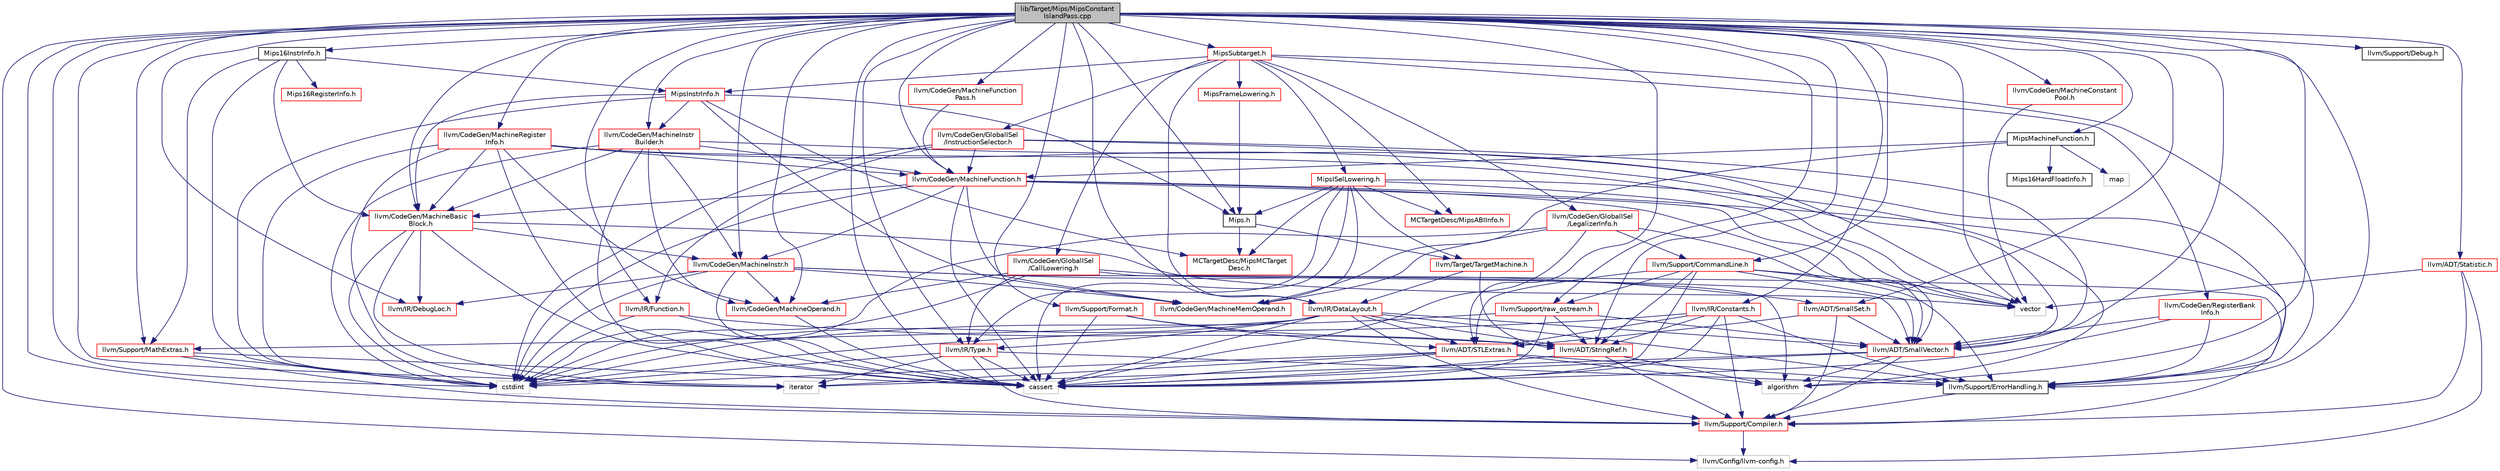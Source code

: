digraph "lib/Target/Mips/MipsConstantIslandPass.cpp"
{
 // LATEX_PDF_SIZE
  bgcolor="transparent";
  edge [fontname="Helvetica",fontsize="10",labelfontname="Helvetica",labelfontsize="10"];
  node [fontname="Helvetica",fontsize="10",shape=record];
  Node1 [label="lib/Target/Mips/MipsConstant\lIslandPass.cpp",height=0.2,width=0.4,color="black", fillcolor="grey75", style="filled", fontcolor="black",tooltip=" "];
  Node1 -> Node2 [color="midnightblue",fontsize="10",style="solid",fontname="Helvetica"];
  Node2 [label="Mips.h",height=0.2,width=0.4,color="black",URL="$Mips_8h.html",tooltip=" "];
  Node2 -> Node3 [color="midnightblue",fontsize="10",style="solid",fontname="Helvetica"];
  Node3 [label="MCTargetDesc/MipsMCTarget\lDesc.h",height=0.2,width=0.4,color="red",URL="$MipsMCTargetDesc_8h.html",tooltip=" "];
  Node2 -> Node13 [color="midnightblue",fontsize="10",style="solid",fontname="Helvetica"];
  Node13 [label="llvm/Target/TargetMachine.h",height=0.2,width=0.4,color="red",URL="$Target_2TargetMachine_8h.html",tooltip=" "];
  Node13 -> Node14 [color="midnightblue",fontsize="10",style="solid",fontname="Helvetica"];
  Node14 [label="llvm/ADT/StringRef.h",height=0.2,width=0.4,color="red",URL="$StringRef_8h.html",tooltip=" "];
  Node14 -> Node27 [color="midnightblue",fontsize="10",style="solid",fontname="Helvetica"];
  Node27 [label="llvm/Support/Compiler.h",height=0.2,width=0.4,color="red",URL="$Compiler_8h.html",tooltip=" "];
  Node27 -> Node28 [color="midnightblue",fontsize="10",style="solid",fontname="Helvetica"];
  Node28 [label="llvm/Config/llvm-config.h",height=0.2,width=0.4,color="grey75",tooltip=" "];
  Node14 -> Node30 [color="midnightblue",fontsize="10",style="solid",fontname="Helvetica"];
  Node30 [label="algorithm",height=0.2,width=0.4,color="grey75",tooltip=" "];
  Node14 -> Node16 [color="midnightblue",fontsize="10",style="solid",fontname="Helvetica"];
  Node16 [label="cassert",height=0.2,width=0.4,color="grey75",tooltip=" "];
  Node13 -> Node35 [color="midnightblue",fontsize="10",style="solid",fontname="Helvetica"];
  Node35 [label="llvm/IR/DataLayout.h",height=0.2,width=0.4,color="red",URL="$DataLayout_8h.html",tooltip=" "];
  Node35 -> Node52 [color="midnightblue",fontsize="10",style="solid",fontname="Helvetica"];
  Node52 [label="llvm/ADT/STLExtras.h",height=0.2,width=0.4,color="red",URL="$STLExtras_8h.html",tooltip=" "];
  Node52 -> Node42 [color="midnightblue",fontsize="10",style="solid",fontname="Helvetica"];
  Node42 [label="llvm/Support/ErrorHandling.h",height=0.2,width=0.4,color="black",URL="$Support_2ErrorHandling_8h.html",tooltip=" "];
  Node42 -> Node27 [color="midnightblue",fontsize="10",style="solid",fontname="Helvetica"];
  Node52 -> Node30 [color="midnightblue",fontsize="10",style="solid",fontname="Helvetica"];
  Node52 -> Node16 [color="midnightblue",fontsize="10",style="solid",fontname="Helvetica"];
  Node52 -> Node18 [color="midnightblue",fontsize="10",style="solid",fontname="Helvetica"];
  Node18 [label="cstdint",height=0.2,width=0.4,color="grey75",tooltip=" "];
  Node52 -> Node50 [color="midnightblue",fontsize="10",style="solid",fontname="Helvetica"];
  Node50 [label="iterator",height=0.2,width=0.4,color="grey75",tooltip=" "];
  Node35 -> Node46 [color="midnightblue",fontsize="10",style="solid",fontname="Helvetica"];
  Node46 [label="llvm/ADT/SmallVector.h",height=0.2,width=0.4,color="red",URL="$SmallVector_8h.html",tooltip=" "];
  Node46 -> Node27 [color="midnightblue",fontsize="10",style="solid",fontname="Helvetica"];
  Node46 -> Node30 [color="midnightblue",fontsize="10",style="solid",fontname="Helvetica"];
  Node46 -> Node16 [color="midnightblue",fontsize="10",style="solid",fontname="Helvetica"];
  Node46 -> Node50 [color="midnightblue",fontsize="10",style="solid",fontname="Helvetica"];
  Node35 -> Node14 [color="midnightblue",fontsize="10",style="solid",fontname="Helvetica"];
  Node35 -> Node59 [color="midnightblue",fontsize="10",style="solid",fontname="Helvetica"];
  Node59 [label="llvm/IR/Type.h",height=0.2,width=0.4,color="red",URL="$Type_8h.html",tooltip=" "];
  Node59 -> Node27 [color="midnightblue",fontsize="10",style="solid",fontname="Helvetica"];
  Node59 -> Node42 [color="midnightblue",fontsize="10",style="solid",fontname="Helvetica"];
  Node59 -> Node16 [color="midnightblue",fontsize="10",style="solid",fontname="Helvetica"];
  Node59 -> Node18 [color="midnightblue",fontsize="10",style="solid",fontname="Helvetica"];
  Node59 -> Node50 [color="midnightblue",fontsize="10",style="solid",fontname="Helvetica"];
  Node35 -> Node27 [color="midnightblue",fontsize="10",style="solid",fontname="Helvetica"];
  Node35 -> Node42 [color="midnightblue",fontsize="10",style="solid",fontname="Helvetica"];
  Node35 -> Node37 [color="midnightblue",fontsize="10",style="solid",fontname="Helvetica"];
  Node37 [label="llvm/Support/MathExtras.h",height=0.2,width=0.4,color="red",URL="$MathExtras_8h.html",tooltip=" "];
  Node37 -> Node27 [color="midnightblue",fontsize="10",style="solid",fontname="Helvetica"];
  Node37 -> Node16 [color="midnightblue",fontsize="10",style="solid",fontname="Helvetica"];
  Node37 -> Node18 [color="midnightblue",fontsize="10",style="solid",fontname="Helvetica"];
  Node35 -> Node16 [color="midnightblue",fontsize="10",style="solid",fontname="Helvetica"];
  Node35 -> Node18 [color="midnightblue",fontsize="10",style="solid",fontname="Helvetica"];
  Node1 -> Node158 [color="midnightblue",fontsize="10",style="solid",fontname="Helvetica"];
  Node158 [label="Mips16InstrInfo.h",height=0.2,width=0.4,color="black",URL="$Mips16InstrInfo_8h.html",tooltip=" "];
  Node158 -> Node159 [color="midnightblue",fontsize="10",style="solid",fontname="Helvetica"];
  Node159 [label="Mips16RegisterInfo.h",height=0.2,width=0.4,color="red",URL="$Mips16RegisterInfo_8h.html",tooltip=" "];
  Node158 -> Node201 [color="midnightblue",fontsize="10",style="solid",fontname="Helvetica"];
  Node201 [label="MipsInstrInfo.h",height=0.2,width=0.4,color="red",URL="$MipsInstrInfo_8h.html",tooltip=" "];
  Node201 -> Node3 [color="midnightblue",fontsize="10",style="solid",fontname="Helvetica"];
  Node201 -> Node2 [color="midnightblue",fontsize="10",style="solid",fontname="Helvetica"];
  Node201 -> Node161 [color="midnightblue",fontsize="10",style="solid",fontname="Helvetica"];
  Node161 [label="llvm/CodeGen/MachineBasic\lBlock.h",height=0.2,width=0.4,color="red",URL="$MachineBasicBlock_8h.html",tooltip=" "];
  Node161 -> Node164 [color="midnightblue",fontsize="10",style="solid",fontname="Helvetica"];
  Node164 [label="llvm/CodeGen/MachineInstr.h",height=0.2,width=0.4,color="red",URL="$MachineInstr_8h.html",tooltip=" "];
  Node164 -> Node166 [color="midnightblue",fontsize="10",style="solid",fontname="Helvetica"];
  Node166 [label="llvm/ADT/SmallSet.h",height=0.2,width=0.4,color="red",URL="$SmallSet_8h.html",tooltip=" "];
  Node166 -> Node46 [color="midnightblue",fontsize="10",style="solid",fontname="Helvetica"];
  Node166 -> Node52 [color="midnightblue",fontsize="10",style="solid",fontname="Helvetica"];
  Node166 -> Node27 [color="midnightblue",fontsize="10",style="solid",fontname="Helvetica"];
  Node164 -> Node167 [color="midnightblue",fontsize="10",style="solid",fontname="Helvetica"];
  Node167 [label="llvm/CodeGen/MachineMemOperand.h",height=0.2,width=0.4,color="red",URL="$MachineMemOperand_8h.html",tooltip=" "];
  Node164 -> Node180 [color="midnightblue",fontsize="10",style="solid",fontname="Helvetica"];
  Node180 [label="llvm/CodeGen/MachineOperand.h",height=0.2,width=0.4,color="red",URL="$MachineOperand_8h.html",tooltip=" "];
  Node180 -> Node16 [color="midnightblue",fontsize="10",style="solid",fontname="Helvetica"];
  Node164 -> Node104 [color="midnightblue",fontsize="10",style="solid",fontname="Helvetica"];
  Node104 [label="llvm/IR/DebugLoc.h",height=0.2,width=0.4,color="red",URL="$DebugLoc_8h.html",tooltip=" "];
  Node164 -> Node30 [color="midnightblue",fontsize="10",style="solid",fontname="Helvetica"];
  Node164 -> Node16 [color="midnightblue",fontsize="10",style="solid",fontname="Helvetica"];
  Node164 -> Node18 [color="midnightblue",fontsize="10",style="solid",fontname="Helvetica"];
  Node161 -> Node104 [color="midnightblue",fontsize="10",style="solid",fontname="Helvetica"];
  Node161 -> Node16 [color="midnightblue",fontsize="10",style="solid",fontname="Helvetica"];
  Node161 -> Node18 [color="midnightblue",fontsize="10",style="solid",fontname="Helvetica"];
  Node161 -> Node50 [color="midnightblue",fontsize="10",style="solid",fontname="Helvetica"];
  Node161 -> Node57 [color="midnightblue",fontsize="10",style="solid",fontname="Helvetica"];
  Node57 [label="vector",height=0.2,width=0.4,color="grey75",tooltip=" "];
  Node201 -> Node202 [color="midnightblue",fontsize="10",style="solid",fontname="Helvetica"];
  Node202 [label="llvm/CodeGen/MachineInstr\lBuilder.h",height=0.2,width=0.4,color="red",URL="$MachineInstrBuilder_8h.html",tooltip=" "];
  Node202 -> Node161 [color="midnightblue",fontsize="10",style="solid",fontname="Helvetica"];
  Node202 -> Node206 [color="midnightblue",fontsize="10",style="solid",fontname="Helvetica"];
  Node206 [label="llvm/CodeGen/MachineFunction.h",height=0.2,width=0.4,color="red",URL="$MachineFunction_8h.html",tooltip=" "];
  Node206 -> Node46 [color="midnightblue",fontsize="10",style="solid",fontname="Helvetica"];
  Node206 -> Node161 [color="midnightblue",fontsize="10",style="solid",fontname="Helvetica"];
  Node206 -> Node164 [color="midnightblue",fontsize="10",style="solid",fontname="Helvetica"];
  Node206 -> Node167 [color="midnightblue",fontsize="10",style="solid",fontname="Helvetica"];
  Node206 -> Node27 [color="midnightblue",fontsize="10",style="solid",fontname="Helvetica"];
  Node206 -> Node16 [color="midnightblue",fontsize="10",style="solid",fontname="Helvetica"];
  Node206 -> Node18 [color="midnightblue",fontsize="10",style="solid",fontname="Helvetica"];
  Node206 -> Node57 [color="midnightblue",fontsize="10",style="solid",fontname="Helvetica"];
  Node202 -> Node164 [color="midnightblue",fontsize="10",style="solid",fontname="Helvetica"];
  Node202 -> Node180 [color="midnightblue",fontsize="10",style="solid",fontname="Helvetica"];
  Node202 -> Node42 [color="midnightblue",fontsize="10",style="solid",fontname="Helvetica"];
  Node202 -> Node16 [color="midnightblue",fontsize="10",style="solid",fontname="Helvetica"];
  Node202 -> Node18 [color="midnightblue",fontsize="10",style="solid",fontname="Helvetica"];
  Node201 -> Node167 [color="midnightblue",fontsize="10",style="solid",fontname="Helvetica"];
  Node201 -> Node18 [color="midnightblue",fontsize="10",style="solid",fontname="Helvetica"];
  Node158 -> Node161 [color="midnightblue",fontsize="10",style="solid",fontname="Helvetica"];
  Node158 -> Node37 [color="midnightblue",fontsize="10",style="solid",fontname="Helvetica"];
  Node158 -> Node18 [color="midnightblue",fontsize="10",style="solid",fontname="Helvetica"];
  Node1 -> Node249 [color="midnightblue",fontsize="10",style="solid",fontname="Helvetica"];
  Node249 [label="MipsMachineFunction.h",height=0.2,width=0.4,color="black",URL="$MipsMachineFunction_8h.html",tooltip=" "];
  Node249 -> Node250 [color="midnightblue",fontsize="10",style="solid",fontname="Helvetica"];
  Node250 [label="Mips16HardFloatInfo.h",height=0.2,width=0.4,color="black",URL="$Mips16HardFloatInfo_8h.html",tooltip=" "];
  Node249 -> Node206 [color="midnightblue",fontsize="10",style="solid",fontname="Helvetica"];
  Node249 -> Node167 [color="midnightblue",fontsize="10",style="solid",fontname="Helvetica"];
  Node249 -> Node176 [color="midnightblue",fontsize="10",style="solid",fontname="Helvetica"];
  Node176 [label="map",height=0.2,width=0.4,color="grey75",tooltip=" "];
  Node1 -> Node251 [color="midnightblue",fontsize="10",style="solid",fontname="Helvetica"];
  Node251 [label="MipsSubtarget.h",height=0.2,width=0.4,color="red",URL="$MipsSubtarget_8h.html",tooltip=" "];
  Node251 -> Node252 [color="midnightblue",fontsize="10",style="solid",fontname="Helvetica"];
  Node252 [label="MCTargetDesc/MipsABIInfo.h",height=0.2,width=0.4,color="red",URL="$MipsABIInfo_8h.html",tooltip=" "];
  Node251 -> Node253 [color="midnightblue",fontsize="10",style="solid",fontname="Helvetica"];
  Node253 [label="MipsFrameLowering.h",height=0.2,width=0.4,color="red",URL="$MipsFrameLowering_8h.html",tooltip=" "];
  Node253 -> Node2 [color="midnightblue",fontsize="10",style="solid",fontname="Helvetica"];
  Node251 -> Node255 [color="midnightblue",fontsize="10",style="solid",fontname="Helvetica"];
  Node255 [label="MipsISelLowering.h",height=0.2,width=0.4,color="red",URL="$MipsISelLowering_8h.html",tooltip=" "];
  Node255 -> Node252 [color="midnightblue",fontsize="10",style="solid",fontname="Helvetica"];
  Node255 -> Node3 [color="midnightblue",fontsize="10",style="solid",fontname="Helvetica"];
  Node255 -> Node2 [color="midnightblue",fontsize="10",style="solid",fontname="Helvetica"];
  Node255 -> Node167 [color="midnightblue",fontsize="10",style="solid",fontname="Helvetica"];
  Node255 -> Node59 [color="midnightblue",fontsize="10",style="solid",fontname="Helvetica"];
  Node255 -> Node13 [color="midnightblue",fontsize="10",style="solid",fontname="Helvetica"];
  Node255 -> Node30 [color="midnightblue",fontsize="10",style="solid",fontname="Helvetica"];
  Node255 -> Node16 [color="midnightblue",fontsize="10",style="solid",fontname="Helvetica"];
  Node255 -> Node57 [color="midnightblue",fontsize="10",style="solid",fontname="Helvetica"];
  Node251 -> Node201 [color="midnightblue",fontsize="10",style="solid",fontname="Helvetica"];
  Node251 -> Node286 [color="midnightblue",fontsize="10",style="solid",fontname="Helvetica"];
  Node286 [label="llvm/CodeGen/GlobalISel\l/CallLowering.h",height=0.2,width=0.4,color="red",URL="$CallLowering_8h.html",tooltip=" "];
  Node286 -> Node46 [color="midnightblue",fontsize="10",style="solid",fontname="Helvetica"];
  Node286 -> Node180 [color="midnightblue",fontsize="10",style="solid",fontname="Helvetica"];
  Node286 -> Node59 [color="midnightblue",fontsize="10",style="solid",fontname="Helvetica"];
  Node286 -> Node42 [color="midnightblue",fontsize="10",style="solid",fontname="Helvetica"];
  Node286 -> Node18 [color="midnightblue",fontsize="10",style="solid",fontname="Helvetica"];
  Node251 -> Node287 [color="midnightblue",fontsize="10",style="solid",fontname="Helvetica"];
  Node287 [label="llvm/CodeGen/GlobalISel\l/InstructionSelector.h",height=0.2,width=0.4,color="red",URL="$InstructionSelector_8h.html",tooltip=" "];
  Node287 -> Node46 [color="midnightblue",fontsize="10",style="solid",fontname="Helvetica"];
  Node287 -> Node206 [color="midnightblue",fontsize="10",style="solid",fontname="Helvetica"];
  Node287 -> Node80 [color="midnightblue",fontsize="10",style="solid",fontname="Helvetica"];
  Node80 [label="llvm/IR/Function.h",height=0.2,width=0.4,color="red",URL="$Function_8h.html",tooltip=" "];
  Node80 -> Node14 [color="midnightblue",fontsize="10",style="solid",fontname="Helvetica"];
  Node80 -> Node16 [color="midnightblue",fontsize="10",style="solid",fontname="Helvetica"];
  Node80 -> Node18 [color="midnightblue",fontsize="10",style="solid",fontname="Helvetica"];
  Node287 -> Node18 [color="midnightblue",fontsize="10",style="solid",fontname="Helvetica"];
  Node287 -> Node57 [color="midnightblue",fontsize="10",style="solid",fontname="Helvetica"];
  Node251 -> Node288 [color="midnightblue",fontsize="10",style="solid",fontname="Helvetica"];
  Node288 [label="llvm/CodeGen/GlobalISel\l/LegalizerInfo.h",height=0.2,width=0.4,color="red",URL="$LegalizerInfo_8h.html",tooltip=" "];
  Node288 -> Node46 [color="midnightblue",fontsize="10",style="solid",fontname="Helvetica"];
  Node288 -> Node167 [color="midnightblue",fontsize="10",style="solid",fontname="Helvetica"];
  Node288 -> Node230 [color="midnightblue",fontsize="10",style="solid",fontname="Helvetica"];
  Node230 [label="llvm/Support/CommandLine.h",height=0.2,width=0.4,color="red",URL="$CommandLine_8h.html",tooltip=" "];
  Node230 -> Node52 [color="midnightblue",fontsize="10",style="solid",fontname="Helvetica"];
  Node230 -> Node46 [color="midnightblue",fontsize="10",style="solid",fontname="Helvetica"];
  Node230 -> Node14 [color="midnightblue",fontsize="10",style="solid",fontname="Helvetica"];
  Node230 -> Node42 [color="midnightblue",fontsize="10",style="solid",fontname="Helvetica"];
  Node230 -> Node65 [color="midnightblue",fontsize="10",style="solid",fontname="Helvetica"];
  Node65 [label="llvm/Support/raw_ostream.h",height=0.2,width=0.4,color="red",URL="$raw__ostream_8h.html",tooltip=" "];
  Node65 -> Node46 [color="midnightblue",fontsize="10",style="solid",fontname="Helvetica"];
  Node65 -> Node14 [color="midnightblue",fontsize="10",style="solid",fontname="Helvetica"];
  Node65 -> Node16 [color="midnightblue",fontsize="10",style="solid",fontname="Helvetica"];
  Node65 -> Node18 [color="midnightblue",fontsize="10",style="solid",fontname="Helvetica"];
  Node230 -> Node16 [color="midnightblue",fontsize="10",style="solid",fontname="Helvetica"];
  Node230 -> Node57 [color="midnightblue",fontsize="10",style="solid",fontname="Helvetica"];
  Node288 -> Node16 [color="midnightblue",fontsize="10",style="solid",fontname="Helvetica"];
  Node288 -> Node18 [color="midnightblue",fontsize="10",style="solid",fontname="Helvetica"];
  Node251 -> Node292 [color="midnightblue",fontsize="10",style="solid",fontname="Helvetica"];
  Node292 [label="llvm/CodeGen/RegisterBank\lInfo.h",height=0.2,width=0.4,color="red",URL="$RegisterBankInfo_8h.html",tooltip=" "];
  Node292 -> Node46 [color="midnightblue",fontsize="10",style="solid",fontname="Helvetica"];
  Node292 -> Node42 [color="midnightblue",fontsize="10",style="solid",fontname="Helvetica"];
  Node292 -> Node16 [color="midnightblue",fontsize="10",style="solid",fontname="Helvetica"];
  Node251 -> Node35 [color="midnightblue",fontsize="10",style="solid",fontname="Helvetica"];
  Node251 -> Node42 [color="midnightblue",fontsize="10",style="solid",fontname="Helvetica"];
  Node1 -> Node52 [color="midnightblue",fontsize="10",style="solid",fontname="Helvetica"];
  Node1 -> Node166 [color="midnightblue",fontsize="10",style="solid",fontname="Helvetica"];
  Node1 -> Node46 [color="midnightblue",fontsize="10",style="solid",fontname="Helvetica"];
  Node1 -> Node294 [color="midnightblue",fontsize="10",style="solid",fontname="Helvetica"];
  Node294 [label="llvm/ADT/Statistic.h",height=0.2,width=0.4,color="red",URL="$Statistic_8h.html",tooltip=" "];
  Node294 -> Node28 [color="midnightblue",fontsize="10",style="solid",fontname="Helvetica"];
  Node294 -> Node27 [color="midnightblue",fontsize="10",style="solid",fontname="Helvetica"];
  Node294 -> Node57 [color="midnightblue",fontsize="10",style="solid",fontname="Helvetica"];
  Node1 -> Node14 [color="midnightblue",fontsize="10",style="solid",fontname="Helvetica"];
  Node1 -> Node161 [color="midnightblue",fontsize="10",style="solid",fontname="Helvetica"];
  Node1 -> Node295 [color="midnightblue",fontsize="10",style="solid",fontname="Helvetica"];
  Node295 [label="llvm/CodeGen/MachineConstant\lPool.h",height=0.2,width=0.4,color="red",URL="$MachineConstantPool_8h.html",tooltip=" "];
  Node295 -> Node57 [color="midnightblue",fontsize="10",style="solid",fontname="Helvetica"];
  Node1 -> Node206 [color="midnightblue",fontsize="10",style="solid",fontname="Helvetica"];
  Node1 -> Node239 [color="midnightblue",fontsize="10",style="solid",fontname="Helvetica"];
  Node239 [label="llvm/CodeGen/MachineFunction\lPass.h",height=0.2,width=0.4,color="red",URL="$MachineFunctionPass_8h.html",tooltip=" "];
  Node239 -> Node206 [color="midnightblue",fontsize="10",style="solid",fontname="Helvetica"];
  Node1 -> Node164 [color="midnightblue",fontsize="10",style="solid",fontname="Helvetica"];
  Node1 -> Node202 [color="midnightblue",fontsize="10",style="solid",fontname="Helvetica"];
  Node1 -> Node180 [color="midnightblue",fontsize="10",style="solid",fontname="Helvetica"];
  Node1 -> Node218 [color="midnightblue",fontsize="10",style="solid",fontname="Helvetica"];
  Node218 [label="llvm/CodeGen/MachineRegister\lInfo.h",height=0.2,width=0.4,color="red",URL="$MachineRegisterInfo_8h.html",tooltip=" "];
  Node218 -> Node46 [color="midnightblue",fontsize="10",style="solid",fontname="Helvetica"];
  Node218 -> Node161 [color="midnightblue",fontsize="10",style="solid",fontname="Helvetica"];
  Node218 -> Node206 [color="midnightblue",fontsize="10",style="solid",fontname="Helvetica"];
  Node218 -> Node180 [color="midnightblue",fontsize="10",style="solid",fontname="Helvetica"];
  Node218 -> Node16 [color="midnightblue",fontsize="10",style="solid",fontname="Helvetica"];
  Node218 -> Node18 [color="midnightblue",fontsize="10",style="solid",fontname="Helvetica"];
  Node218 -> Node50 [color="midnightblue",fontsize="10",style="solid",fontname="Helvetica"];
  Node218 -> Node57 [color="midnightblue",fontsize="10",style="solid",fontname="Helvetica"];
  Node1 -> Node28 [color="midnightblue",fontsize="10",style="solid",fontname="Helvetica"];
  Node1 -> Node267 [color="midnightblue",fontsize="10",style="solid",fontname="Helvetica"];
  Node267 [label="llvm/IR/Constants.h",height=0.2,width=0.4,color="red",URL="$Constants_8h.html",tooltip=" "];
  Node267 -> Node52 [color="midnightblue",fontsize="10",style="solid",fontname="Helvetica"];
  Node267 -> Node14 [color="midnightblue",fontsize="10",style="solid",fontname="Helvetica"];
  Node267 -> Node27 [color="midnightblue",fontsize="10",style="solid",fontname="Helvetica"];
  Node267 -> Node42 [color="midnightblue",fontsize="10",style="solid",fontname="Helvetica"];
  Node267 -> Node16 [color="midnightblue",fontsize="10",style="solid",fontname="Helvetica"];
  Node267 -> Node18 [color="midnightblue",fontsize="10",style="solid",fontname="Helvetica"];
  Node1 -> Node35 [color="midnightblue",fontsize="10",style="solid",fontname="Helvetica"];
  Node1 -> Node104 [color="midnightblue",fontsize="10",style="solid",fontname="Helvetica"];
  Node1 -> Node80 [color="midnightblue",fontsize="10",style="solid",fontname="Helvetica"];
  Node1 -> Node59 [color="midnightblue",fontsize="10",style="solid",fontname="Helvetica"];
  Node1 -> Node230 [color="midnightblue",fontsize="10",style="solid",fontname="Helvetica"];
  Node1 -> Node27 [color="midnightblue",fontsize="10",style="solid",fontname="Helvetica"];
  Node1 -> Node140 [color="midnightblue",fontsize="10",style="solid",fontname="Helvetica"];
  Node140 [label="llvm/Support/Debug.h",height=0.2,width=0.4,color="black",URL="$Debug_8h.html",tooltip=" "];
  Node1 -> Node42 [color="midnightblue",fontsize="10",style="solid",fontname="Helvetica"];
  Node1 -> Node142 [color="midnightblue",fontsize="10",style="solid",fontname="Helvetica"];
  Node142 [label="llvm/Support/Format.h",height=0.2,width=0.4,color="red",URL="$Format_8h.html",tooltip=" "];
  Node142 -> Node52 [color="midnightblue",fontsize="10",style="solid",fontname="Helvetica"];
  Node142 -> Node14 [color="midnightblue",fontsize="10",style="solid",fontname="Helvetica"];
  Node142 -> Node16 [color="midnightblue",fontsize="10",style="solid",fontname="Helvetica"];
  Node1 -> Node37 [color="midnightblue",fontsize="10",style="solid",fontname="Helvetica"];
  Node1 -> Node65 [color="midnightblue",fontsize="10",style="solid",fontname="Helvetica"];
  Node1 -> Node30 [color="midnightblue",fontsize="10",style="solid",fontname="Helvetica"];
  Node1 -> Node16 [color="midnightblue",fontsize="10",style="solid",fontname="Helvetica"];
  Node1 -> Node18 [color="midnightblue",fontsize="10",style="solid",fontname="Helvetica"];
  Node1 -> Node50 [color="midnightblue",fontsize="10",style="solid",fontname="Helvetica"];
  Node1 -> Node57 [color="midnightblue",fontsize="10",style="solid",fontname="Helvetica"];
}

